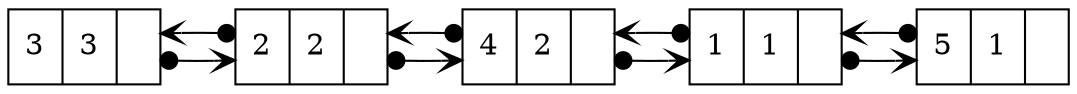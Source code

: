 digraph list {
rankdir=LR;
node [shape=record;]
3 [label=<{ 3 | 3 | }>] ;
2 [label=<{ 2 | 2 | }>] ;
4 [label=<{ 4 | 2 | }>] ;
1 [label=<{ 1 | 1 | }>] ;
5 [label=<{ 5 | 1 | }>] ;
3:ref -> 2:data [arrowhead=vee, arrowtail=dot, dir=both];
2:data -> 3:ref [arrowhead=vee, arrowtail=dot, dir=both];
2:ref -> 4:data [arrowhead=vee, arrowtail=dot, dir=both];
4:data -> 2:ref [arrowhead=vee, arrowtail=dot, dir=both];
4:ref -> 1:data [arrowhead=vee, arrowtail=dot, dir=both];
1:data -> 4:ref [arrowhead=vee, arrowtail=dot, dir=both];
1:ref -> 5:data [arrowhead=vee, arrowtail=dot, dir=both];
5:data -> 1:ref [arrowhead=vee, arrowtail=dot, dir=both];
}
